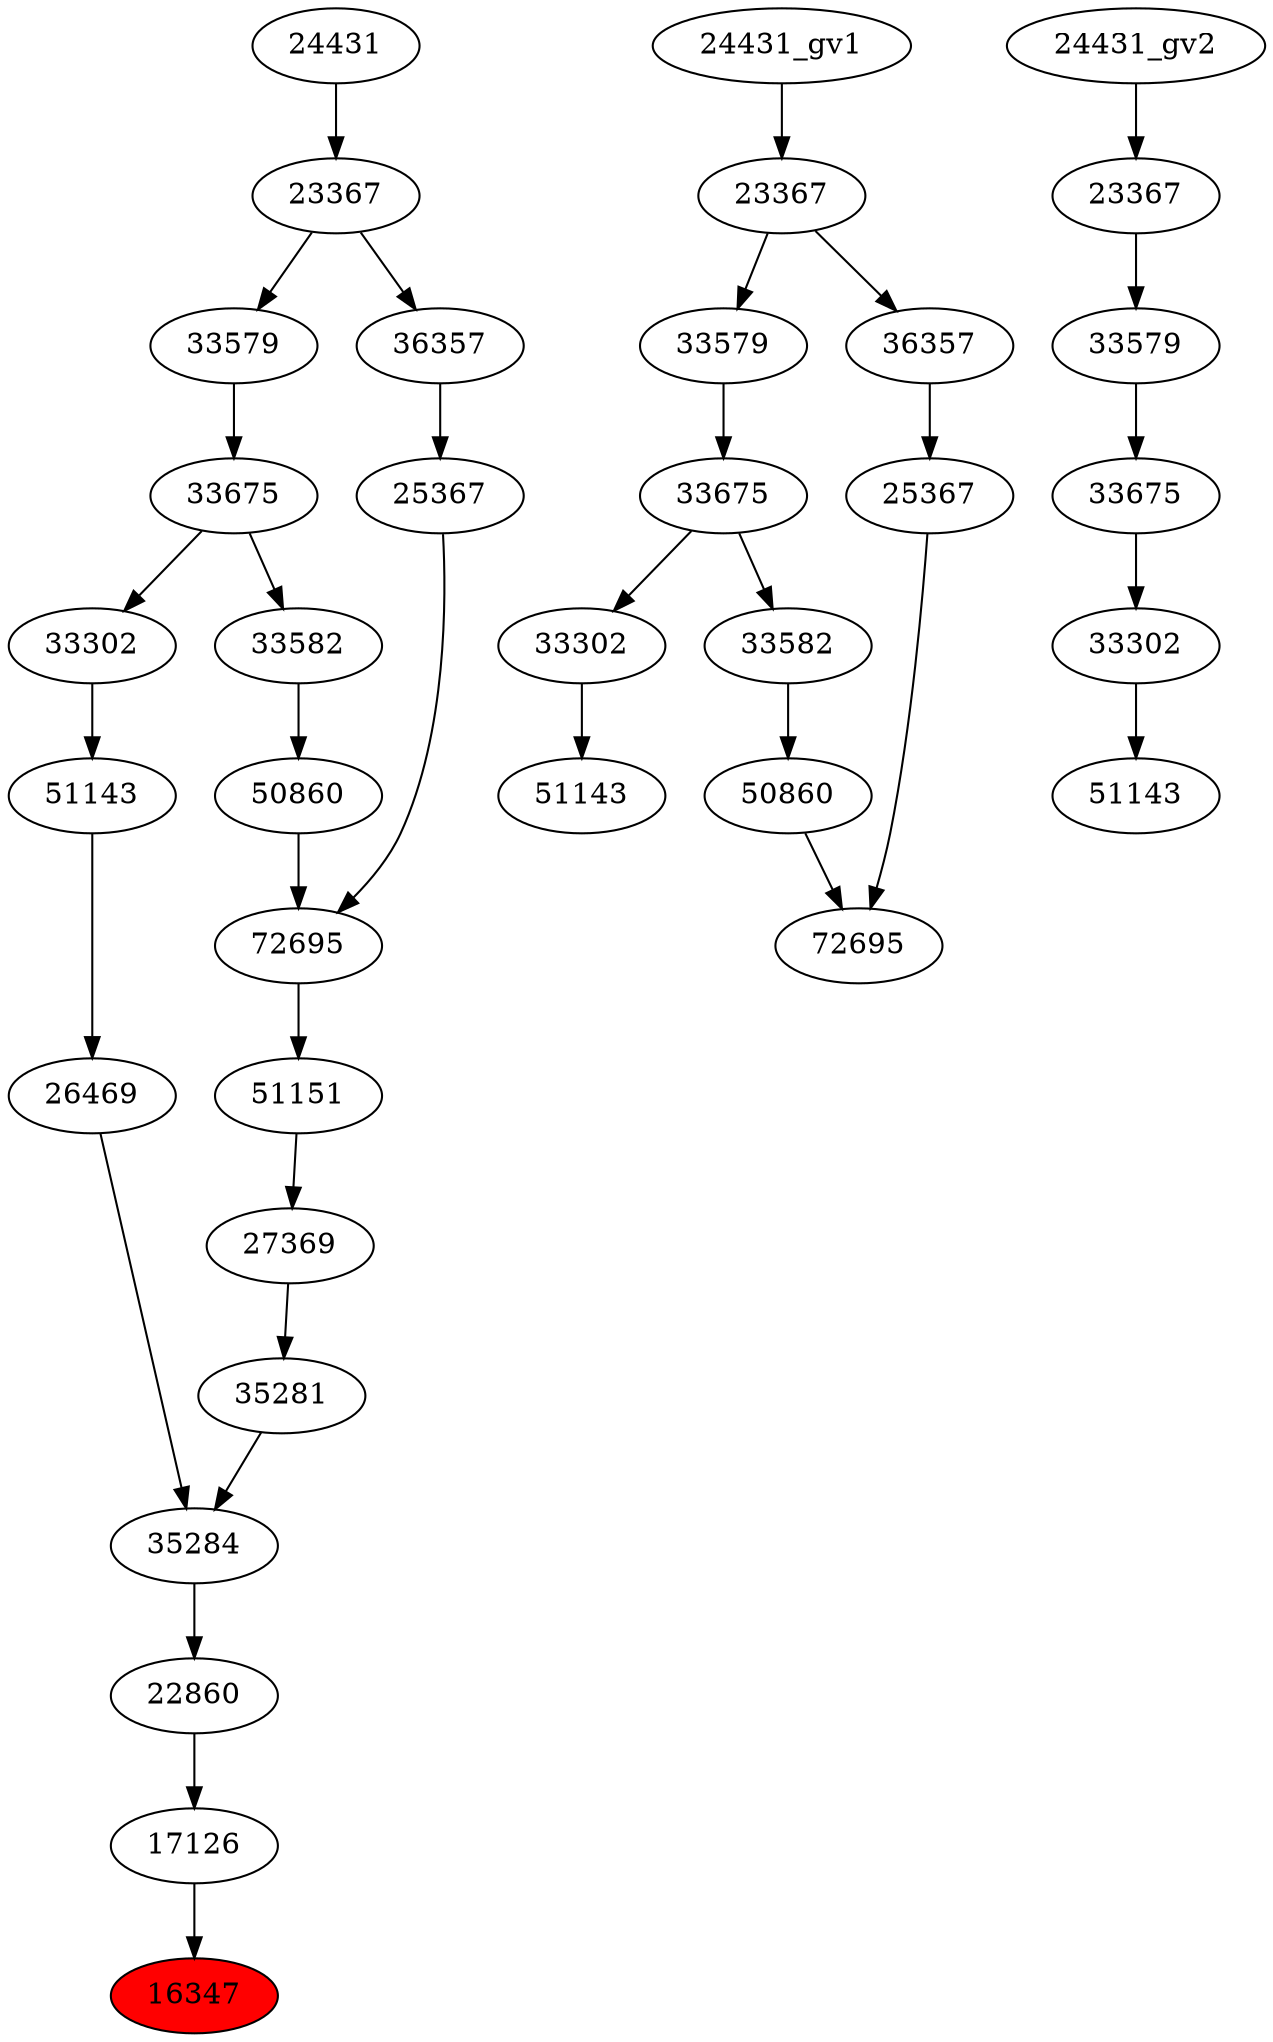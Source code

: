 strict digraph root {
	node [label="\N"];
	{
		node [fillcolor="",
			label="\N",
			style=""
		];
		16347		 [fillcolor=red,
			label=16347,
			style=filled];
		17126		 [label=17126];
		17126 -> 16347;
		22860		 [label=22860];
		22860 -> 17126;
		35284		 [label=35284];
		35284 -> 22860;
		35281		 [label=35281];
		35281 -> 35284;
		26469		 [label=26469];
		26469 -> 35284;
		27369		 [label=27369];
		27369 -> 35281;
		51143		 [label=51143];
		51143 -> 26469;
		51151		 [label=51151];
		51151 -> 27369;
		33302		 [label=33302];
		33302 -> 51143;
		72695		 [label=72695];
		72695 -> 51151;
		33675		 [label=33675];
		33675 -> 33302;
		33582		 [label=33582];
		33675 -> 33582;
		50860		 [label=50860];
		50860 -> 72695;
		25367		 [label=25367];
		25367 -> 72695;
		33579		 [label=33579];
		33579 -> 33675;
		33582 -> 50860;
		36357		 [label=36357];
		36357 -> 25367;
		23367		 [label=23367];
		23367 -> 33579;
		23367 -> 36357;
		24431		 [label=24431];
		24431 -> 23367;
	}
	{
		node [label="\N"];
		"51143_gv1"		 [label=51143];
		"33302_gv1"		 [label=33302];
		"33302_gv1" -> "51143_gv1";
		"33675_gv1"		 [label=33675];
		"33675_gv1" -> "33302_gv1";
		"33582_gv1"		 [label=33582];
		"33675_gv1" -> "33582_gv1";
		"72695_gv1"		 [label=72695];
		"50860_gv1"		 [label=50860];
		"50860_gv1" -> "72695_gv1";
		"25367_gv1"		 [label=25367];
		"25367_gv1" -> "72695_gv1";
		"33579_gv1"		 [label=33579];
		"33579_gv1" -> "33675_gv1";
		"33582_gv1" -> "50860_gv1";
		"36357_gv1"		 [label=36357];
		"36357_gv1" -> "25367_gv1";
		"23367_gv1"		 [label=23367];
		"23367_gv1" -> "33579_gv1";
		"23367_gv1" -> "36357_gv1";
		"24431_gv1" -> "23367_gv1";
	}
	{
		node [label="\N"];
		"51143_gv2"		 [label=51143];
		"33302_gv2"		 [label=33302];
		"33302_gv2" -> "51143_gv2";
		"33675_gv2"		 [label=33675];
		"33675_gv2" -> "33302_gv2";
		"33579_gv2"		 [label=33579];
		"33579_gv2" -> "33675_gv2";
		"23367_gv2"		 [label=23367];
		"23367_gv2" -> "33579_gv2";
		"24431_gv2" -> "23367_gv2";
	}
}
